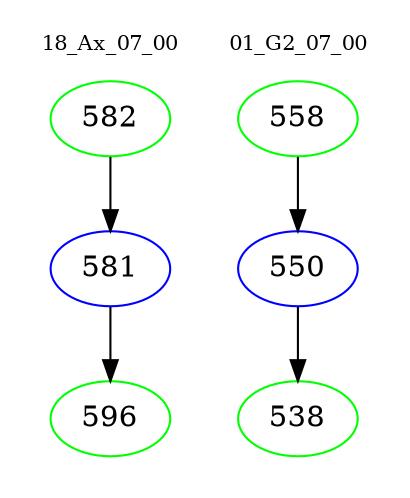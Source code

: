 digraph{
subgraph cluster_0 {
color = white
label = "18_Ax_07_00";
fontsize=10;
T0_582 [label="582", color="green"]
T0_582 -> T0_581 [color="black"]
T0_581 [label="581", color="blue"]
T0_581 -> T0_596 [color="black"]
T0_596 [label="596", color="green"]
}
subgraph cluster_1 {
color = white
label = "01_G2_07_00";
fontsize=10;
T1_558 [label="558", color="green"]
T1_558 -> T1_550 [color="black"]
T1_550 [label="550", color="blue"]
T1_550 -> T1_538 [color="black"]
T1_538 [label="538", color="green"]
}
}
